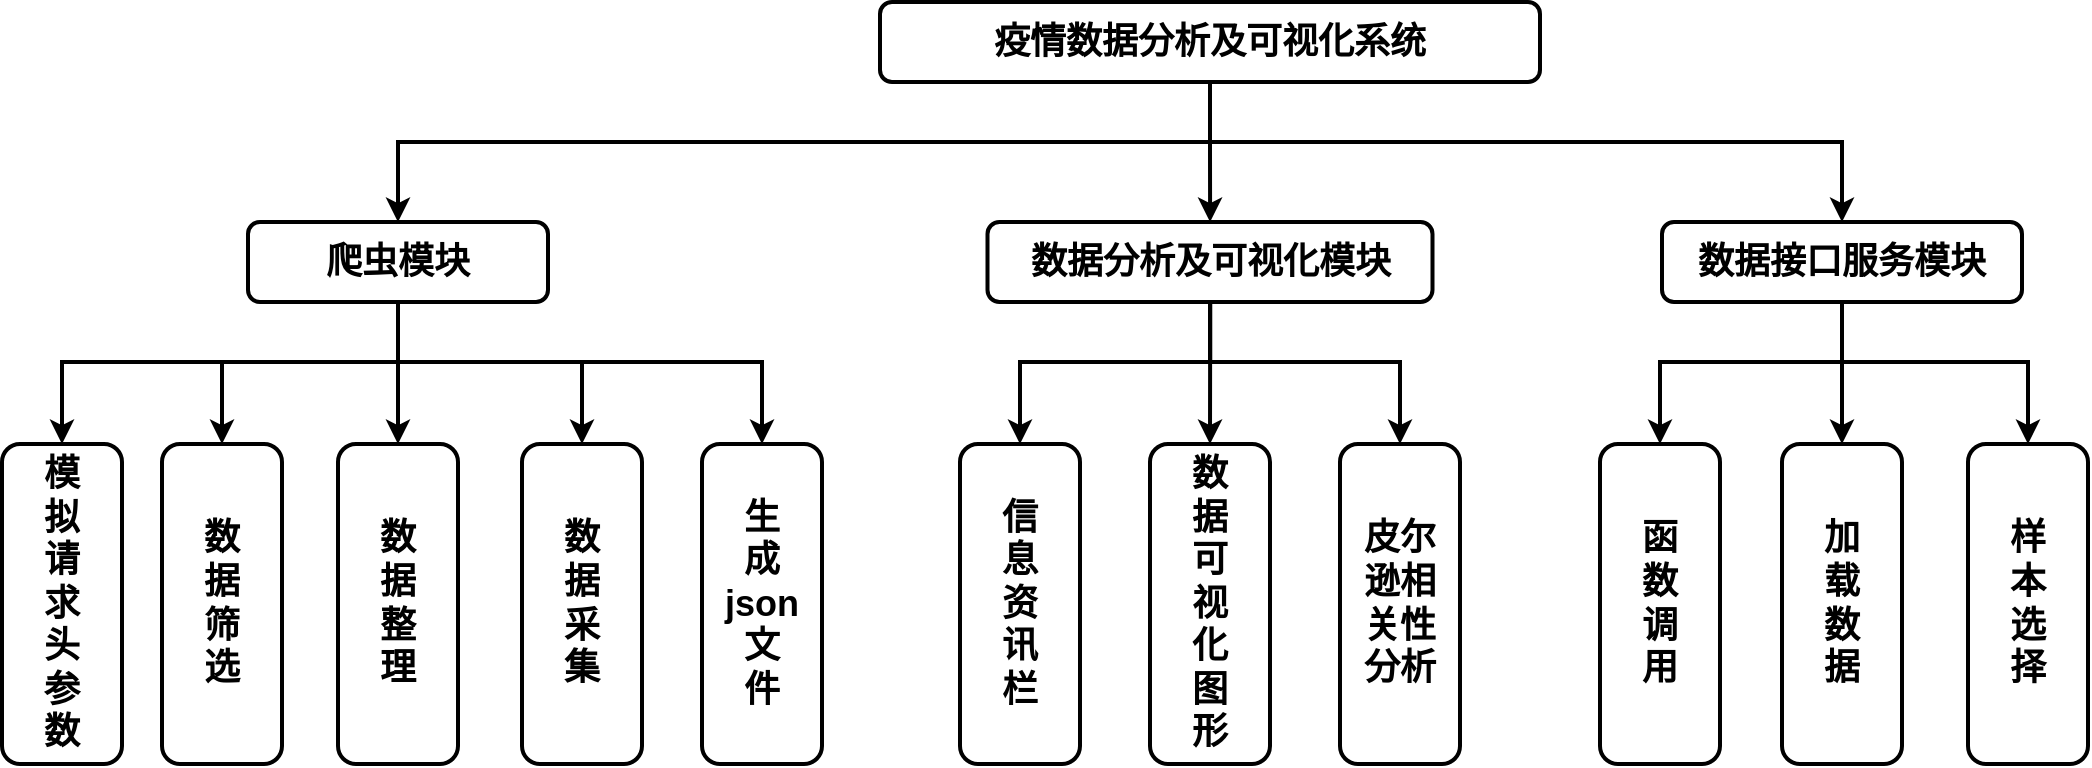<mxfile version="16.1.2" type="device"><diagram id="LDtwbbBkugxk4u2pnJZo" name="第 1 页"><mxGraphModel dx="2424" dy="998" grid="1" gridSize="10" guides="1" tooltips="1" connect="1" arrows="1" fold="1" page="1" pageScale="1" pageWidth="827" pageHeight="1169" math="0" shadow="0"><root><mxCell id="0"/><mxCell id="1" parent="0"/><mxCell id="0WF1Cs_tg_SIXTBF0YmJ-3" value="" style="edgeStyle=orthogonalEdgeStyle;rounded=0;orthogonalLoop=1;jettySize=auto;html=1;fontSize=18;strokeWidth=2;fontStyle=1" edge="1" parent="1" source="0WF1Cs_tg_SIXTBF0YmJ-1" target="0WF1Cs_tg_SIXTBF0YmJ-2"><mxGeometry relative="1" as="geometry"/></mxCell><mxCell id="0WF1Cs_tg_SIXTBF0YmJ-5" value="" style="edgeStyle=orthogonalEdgeStyle;rounded=0;orthogonalLoop=1;jettySize=auto;html=1;fontSize=18;strokeWidth=2;fontStyle=1" edge="1" parent="1" source="0WF1Cs_tg_SIXTBF0YmJ-1" target="0WF1Cs_tg_SIXTBF0YmJ-4"><mxGeometry relative="1" as="geometry"><Array as="points"><mxPoint x="435" y="240"/><mxPoint x="29" y="240"/></Array></mxGeometry></mxCell><mxCell id="0WF1Cs_tg_SIXTBF0YmJ-7" value="" style="edgeStyle=orthogonalEdgeStyle;rounded=0;orthogonalLoop=1;jettySize=auto;html=1;fontSize=18;strokeWidth=2;fontStyle=1" edge="1" parent="1" source="0WF1Cs_tg_SIXTBF0YmJ-1" target="0WF1Cs_tg_SIXTBF0YmJ-6"><mxGeometry relative="1" as="geometry"><Array as="points"><mxPoint x="435" y="240"/><mxPoint x="751" y="240"/></Array></mxGeometry></mxCell><mxCell id="0WF1Cs_tg_SIXTBF0YmJ-1" value="&lt;font style=&quot;font-size: 18px;&quot;&gt;疫情数据分析及可视化系统&lt;/font&gt;" style="rounded=1;whiteSpace=wrap;html=1;strokeWidth=2;fontSize=18;fontStyle=1" vertex="1" parent="1"><mxGeometry x="270" y="170" width="330" height="40" as="geometry"/></mxCell><mxCell id="0WF1Cs_tg_SIXTBF0YmJ-20" value="" style="edgeStyle=orthogonalEdgeStyle;rounded=0;orthogonalLoop=1;jettySize=auto;html=1;fontSize=18;strokeWidth=2;fontStyle=1" edge="1" parent="1" source="0WF1Cs_tg_SIXTBF0YmJ-2" target="0WF1Cs_tg_SIXTBF0YmJ-19"><mxGeometry relative="1" as="geometry"><Array as="points"><mxPoint x="435" y="350"/><mxPoint x="340" y="350"/></Array></mxGeometry></mxCell><mxCell id="0WF1Cs_tg_SIXTBF0YmJ-22" value="" style="edgeStyle=orthogonalEdgeStyle;rounded=0;orthogonalLoop=1;jettySize=auto;html=1;fontSize=18;strokeWidth=2;fontStyle=1" edge="1" parent="1" source="0WF1Cs_tg_SIXTBF0YmJ-2" target="0WF1Cs_tg_SIXTBF0YmJ-21"><mxGeometry relative="1" as="geometry"><Array as="points"><mxPoint x="435" y="350"/><mxPoint x="530" y="350"/></Array></mxGeometry></mxCell><mxCell id="0WF1Cs_tg_SIXTBF0YmJ-24" value="" style="edgeStyle=orthogonalEdgeStyle;rounded=0;orthogonalLoop=1;jettySize=auto;html=1;fontSize=18;strokeWidth=2;fontStyle=1" edge="1" parent="1" source="0WF1Cs_tg_SIXTBF0YmJ-2" target="0WF1Cs_tg_SIXTBF0YmJ-23"><mxGeometry relative="1" as="geometry"/></mxCell><mxCell id="0WF1Cs_tg_SIXTBF0YmJ-2" value="&lt;font style=&quot;font-size: 18px;&quot;&gt;数据分析及可视化模块&lt;/font&gt;" style="whiteSpace=wrap;html=1;rounded=1;strokeWidth=2;fontSize=18;fontStyle=1" vertex="1" parent="1"><mxGeometry x="323.75" y="280" width="222.5" height="40" as="geometry"/></mxCell><mxCell id="0WF1Cs_tg_SIXTBF0YmJ-9" value="" style="edgeStyle=orthogonalEdgeStyle;rounded=0;orthogonalLoop=1;jettySize=auto;html=1;fontSize=18;strokeWidth=2;fontStyle=1" edge="1" parent="1" source="0WF1Cs_tg_SIXTBF0YmJ-4" target="0WF1Cs_tg_SIXTBF0YmJ-8"><mxGeometry relative="1" as="geometry"><Array as="points"><mxPoint x="29" y="370"/><mxPoint x="29" y="370"/></Array></mxGeometry></mxCell><mxCell id="0WF1Cs_tg_SIXTBF0YmJ-11" value="" style="edgeStyle=orthogonalEdgeStyle;rounded=0;orthogonalLoop=1;jettySize=auto;html=1;fontSize=18;strokeWidth=2;fontStyle=1" edge="1" parent="1" source="0WF1Cs_tg_SIXTBF0YmJ-4" target="0WF1Cs_tg_SIXTBF0YmJ-10"><mxGeometry relative="1" as="geometry"><Array as="points"><mxPoint x="29" y="350"/><mxPoint x="-59" y="350"/></Array></mxGeometry></mxCell><mxCell id="0WF1Cs_tg_SIXTBF0YmJ-13" value="" style="edgeStyle=orthogonalEdgeStyle;rounded=0;orthogonalLoop=1;jettySize=auto;html=1;fontSize=18;strokeWidth=2;fontStyle=1" edge="1" parent="1" source="0WF1Cs_tg_SIXTBF0YmJ-4" target="0WF1Cs_tg_SIXTBF0YmJ-12"><mxGeometry relative="1" as="geometry"><Array as="points"><mxPoint x="29" y="350"/><mxPoint x="121" y="350"/></Array></mxGeometry></mxCell><mxCell id="0WF1Cs_tg_SIXTBF0YmJ-15" value="" style="edgeStyle=orthogonalEdgeStyle;rounded=0;orthogonalLoop=1;jettySize=auto;html=1;fontSize=18;strokeWidth=2;fontStyle=1" edge="1" parent="1" source="0WF1Cs_tg_SIXTBF0YmJ-4" target="0WF1Cs_tg_SIXTBF0YmJ-14"><mxGeometry relative="1" as="geometry"><Array as="points"><mxPoint x="29" y="350"/><mxPoint x="211" y="350"/></Array></mxGeometry></mxCell><mxCell id="0WF1Cs_tg_SIXTBF0YmJ-17" value="" style="edgeStyle=orthogonalEdgeStyle;rounded=0;orthogonalLoop=1;jettySize=auto;html=1;fontSize=18;strokeWidth=2;fontStyle=1" edge="1" parent="1" source="0WF1Cs_tg_SIXTBF0YmJ-4" target="0WF1Cs_tg_SIXTBF0YmJ-16"><mxGeometry relative="1" as="geometry"><Array as="points"><mxPoint x="29" y="350"/><mxPoint x="-139" y="350"/></Array></mxGeometry></mxCell><mxCell id="0WF1Cs_tg_SIXTBF0YmJ-4" value="&lt;font style=&quot;font-size: 18px;&quot;&gt;爬虫模块&lt;/font&gt;" style="whiteSpace=wrap;html=1;rounded=1;strokeWidth=2;fontSize=18;fontStyle=1" vertex="1" parent="1"><mxGeometry x="-46" y="280" width="150" height="40" as="geometry"/></mxCell><mxCell id="0WF1Cs_tg_SIXTBF0YmJ-26" value="" style="edgeStyle=orthogonalEdgeStyle;rounded=0;orthogonalLoop=1;jettySize=auto;html=1;fontSize=18;strokeWidth=2;fontStyle=1" edge="1" parent="1" source="0WF1Cs_tg_SIXTBF0YmJ-6" target="0WF1Cs_tg_SIXTBF0YmJ-25"><mxGeometry relative="1" as="geometry"/></mxCell><mxCell id="0WF1Cs_tg_SIXTBF0YmJ-28" value="" style="edgeStyle=orthogonalEdgeStyle;rounded=0;orthogonalLoop=1;jettySize=auto;html=1;fontSize=18;strokeWidth=2;fontStyle=1" edge="1" parent="1" source="0WF1Cs_tg_SIXTBF0YmJ-6" target="0WF1Cs_tg_SIXTBF0YmJ-27"><mxGeometry relative="1" as="geometry"><Array as="points"><mxPoint x="751" y="350"/><mxPoint x="660" y="350"/></Array></mxGeometry></mxCell><mxCell id="0WF1Cs_tg_SIXTBF0YmJ-30" value="" style="edgeStyle=orthogonalEdgeStyle;rounded=0;orthogonalLoop=1;jettySize=auto;html=1;fontSize=18;strokeWidth=2;fontStyle=1" edge="1" parent="1" source="0WF1Cs_tg_SIXTBF0YmJ-6" target="0WF1Cs_tg_SIXTBF0YmJ-29"><mxGeometry relative="1" as="geometry"><Array as="points"><mxPoint x="751" y="350"/><mxPoint x="844" y="350"/></Array></mxGeometry></mxCell><mxCell id="0WF1Cs_tg_SIXTBF0YmJ-6" value="&lt;font style=&quot;font-size: 18px;&quot;&gt;数据接口服务模块&lt;/font&gt;" style="whiteSpace=wrap;html=1;rounded=1;strokeWidth=2;fontSize=18;fontStyle=1" vertex="1" parent="1"><mxGeometry x="661" y="280" width="180" height="40" as="geometry"/></mxCell><mxCell id="0WF1Cs_tg_SIXTBF0YmJ-8" value="数&lt;br&gt;据&lt;br&gt;整&lt;br&gt;理" style="whiteSpace=wrap;html=1;rounded=1;strokeWidth=2;fontSize=18;fontStyle=1" vertex="1" parent="1"><mxGeometry x="-1" y="391" width="60" height="160" as="geometry"/></mxCell><mxCell id="0WF1Cs_tg_SIXTBF0YmJ-10" value="数&lt;br&gt;据&lt;br&gt;筛&lt;br&gt;选" style="whiteSpace=wrap;html=1;rounded=1;strokeWidth=2;fontSize=18;fontStyle=1" vertex="1" parent="1"><mxGeometry x="-89" y="391" width="60" height="160" as="geometry"/></mxCell><mxCell id="0WF1Cs_tg_SIXTBF0YmJ-12" value="数&lt;br&gt;据&lt;br&gt;采&lt;br&gt;集" style="whiteSpace=wrap;html=1;rounded=1;strokeWidth=2;fontSize=18;fontStyle=1" vertex="1" parent="1"><mxGeometry x="91" y="391" width="60" height="160" as="geometry"/></mxCell><mxCell id="0WF1Cs_tg_SIXTBF0YmJ-14" value="生&lt;br&gt;成&lt;br&gt;json&lt;br&gt;文&lt;br&gt;件" style="whiteSpace=wrap;html=1;rounded=1;strokeWidth=2;fontSize=18;fontStyle=1" vertex="1" parent="1"><mxGeometry x="181" y="391" width="60" height="160" as="geometry"/></mxCell><mxCell id="0WF1Cs_tg_SIXTBF0YmJ-16" value="模&lt;br&gt;拟&lt;br&gt;请&lt;br&gt;求&lt;br&gt;头&lt;br&gt;参&lt;br&gt;数" style="whiteSpace=wrap;html=1;rounded=1;strokeWidth=2;fontSize=18;fontStyle=1" vertex="1" parent="1"><mxGeometry x="-169" y="391" width="60" height="160" as="geometry"/></mxCell><mxCell id="0WF1Cs_tg_SIXTBF0YmJ-19" value="信&lt;br&gt;息&lt;br&gt;资&lt;br&gt;讯&lt;br&gt;栏" style="whiteSpace=wrap;html=1;rounded=1;strokeWidth=2;fontSize=18;fontStyle=1" vertex="1" parent="1"><mxGeometry x="310" y="391" width="60" height="160" as="geometry"/></mxCell><mxCell id="0WF1Cs_tg_SIXTBF0YmJ-21" value="皮尔&lt;br&gt;逊相&lt;br&gt;关性&lt;br&gt;分析" style="whiteSpace=wrap;html=1;rounded=1;strokeWidth=2;fontSize=18;fontStyle=1" vertex="1" parent="1"><mxGeometry x="500" y="391" width="60" height="160" as="geometry"/></mxCell><mxCell id="0WF1Cs_tg_SIXTBF0YmJ-23" value="数&lt;br&gt;据&lt;br&gt;可&lt;br&gt;视&lt;br&gt;化&lt;br&gt;图&lt;br&gt;形" style="whiteSpace=wrap;html=1;rounded=1;strokeWidth=2;fontSize=18;fontStyle=1" vertex="1" parent="1"><mxGeometry x="405" y="391" width="60" height="160" as="geometry"/></mxCell><mxCell id="0WF1Cs_tg_SIXTBF0YmJ-25" value="加&lt;br&gt;载&lt;br&gt;数&lt;br&gt;据" style="whiteSpace=wrap;html=1;fontSize=18;rounded=1;strokeWidth=2;fontStyle=1" vertex="1" parent="1"><mxGeometry x="721" y="391" width="60" height="160" as="geometry"/></mxCell><mxCell id="0WF1Cs_tg_SIXTBF0YmJ-27" value="函&lt;br&gt;数&lt;br&gt;调&lt;br&gt;用" style="whiteSpace=wrap;html=1;fontSize=18;rounded=1;strokeWidth=2;fontStyle=1" vertex="1" parent="1"><mxGeometry x="630" y="391" width="60" height="160" as="geometry"/></mxCell><mxCell id="0WF1Cs_tg_SIXTBF0YmJ-29" value="样&lt;br&gt;本&lt;br&gt;选&lt;br&gt;择" style="whiteSpace=wrap;html=1;fontSize=18;rounded=1;strokeWidth=2;fontStyle=1" vertex="1" parent="1"><mxGeometry x="814" y="391" width="60" height="160" as="geometry"/></mxCell></root></mxGraphModel></diagram></mxfile>